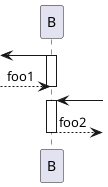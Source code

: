{
  "sha1": "69x39ma3jpmokyyk0qa9ly9xj926sfk",
  "insertion": {
    "when": "2024-05-30T20:48:20.914Z",
    "url": "https://forum.plantuml.net/10612/sequence-diagram-shortcut-deact-incoming-outgoing-messages",
    "user": "plantuml@gmail.com"
  }
}
@startuml
[<-B ++
return foo1

B<-] ++
return foo2

@enduml
